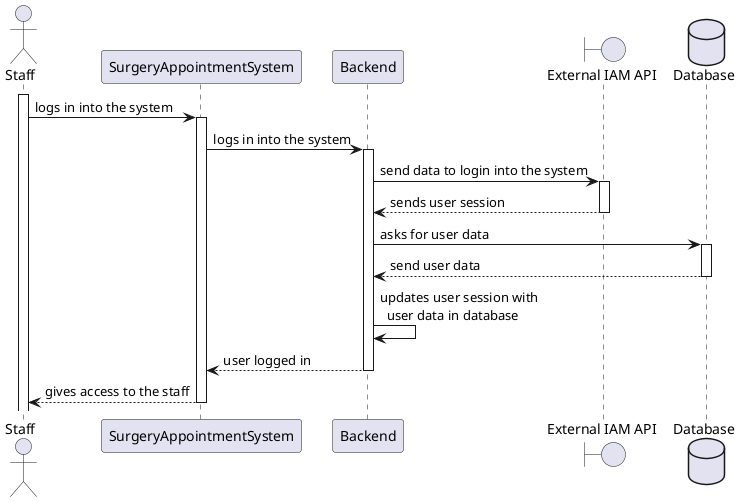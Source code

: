 ﻿@startuml
actor Staff
participant SurgeryAppointmentSystem
participant Backend
boundary IAM_API as "External IAM API"
database Database

activate Staff
Staff -> SurgeryAppointmentSystem: logs in into the system
activate SurgeryAppointmentSystem

SurgeryAppointmentSystem -> Backend: logs in into the system
activate Backend

Backend -> IAM_API: send data to login into the system

activate IAM_API

IAM_API --> Backend: sends user session

deactivate IAM_API

Backend -> Database: asks for user data
activate Database
Database --> Backend: send user data
deactivate Database

Backend -> Backend: updates user session with\n  user data in database

Backend --> SurgeryAppointmentSystem: user logged in
deactivate Backend

SurgeryAppointmentSystem --> Staff: gives access to the staff

deactivate SurgeryAppointmentSystem
@enduml
